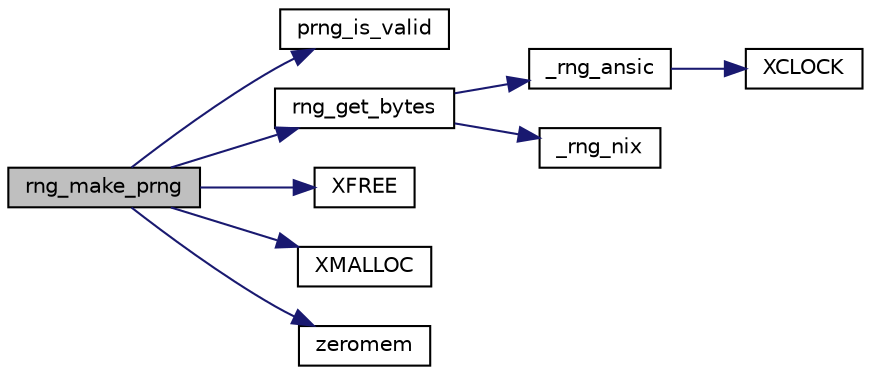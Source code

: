 digraph "rng_make_prng"
{
 // LATEX_PDF_SIZE
  edge [fontname="Helvetica",fontsize="10",labelfontname="Helvetica",labelfontsize="10"];
  node [fontname="Helvetica",fontsize="10",shape=record];
  rankdir="LR";
  Node0 [label="rng_make_prng",height=0.2,width=0.4,color="black", fillcolor="grey75", style="filled", fontcolor="black",tooltip="Create a PRNG from a RNG."];
  Node0 -> Node1 [color="midnightblue",fontsize="10",style="solid",fontname="Helvetica"];
  Node1 [label="prng_is_valid",height=0.2,width=0.4,color="black", fillcolor="white", style="filled",URL="$tomcrypt__prng_8h.html#a7e4a212c1a29a3b8bb4f8d5a34676a1e",tooltip=" "];
  Node0 -> Node2 [color="midnightblue",fontsize="10",style="solid",fontname="Helvetica"];
  Node2 [label="rng_get_bytes",height=0.2,width=0.4,color="black", fillcolor="white", style="filled",URL="$tomcrypt__prng_8h.html#ace80a0f11a76e7ebd59c2188b2ec2520",tooltip="Read the system RNG."];
  Node2 -> Node3 [color="midnightblue",fontsize="10",style="solid",fontname="Helvetica"];
  Node3 [label="_rng_ansic",height=0.2,width=0.4,color="black", fillcolor="white", style="filled",URL="$rng__get__bytes_8c.html#af779fc65e3d8cffba45aa4ca3e6e1ace",tooltip=" "];
  Node3 -> Node4 [color="midnightblue",fontsize="10",style="solid",fontname="Helvetica"];
  Node4 [label="XCLOCK",height=0.2,width=0.4,color="black", fillcolor="white", style="filled",URL="$tomcrypt__cfg_8h.html#a87093d90435a60f5cbb14bcca6191c76",tooltip=" "];
  Node2 -> Node5 [color="midnightblue",fontsize="10",style="solid",fontname="Helvetica"];
  Node5 [label="_rng_nix",height=0.2,width=0.4,color="black", fillcolor="white", style="filled",URL="$rng__get__bytes_8c.html#a1384ad1a46527e2b6f22c85bdcc7f2fa",tooltip=" "];
  Node0 -> Node6 [color="midnightblue",fontsize="10",style="solid",fontname="Helvetica"];
  Node6 [label="XFREE",height=0.2,width=0.4,color="black", fillcolor="white", style="filled",URL="$tomcrypt__cfg_8h.html#a260d66fc0690e0502cf3bfe7b5244b75",tooltip=" "];
  Node0 -> Node7 [color="midnightblue",fontsize="10",style="solid",fontname="Helvetica"];
  Node7 [label="XMALLOC",height=0.2,width=0.4,color="black", fillcolor="white", style="filled",URL="$tomcrypt__cfg_8h.html#af363355f38fbaacdefacf270436ae1c9",tooltip=" "];
  Node0 -> Node8 [color="midnightblue",fontsize="10",style="solid",fontname="Helvetica"];
  Node8 [label="zeromem",height=0.2,width=0.4,color="black", fillcolor="white", style="filled",URL="$tomcrypt__misc_8h.html#a63b6e188713790263bfd3612fe8b398f",tooltip="Zero a block of memory."];
}
